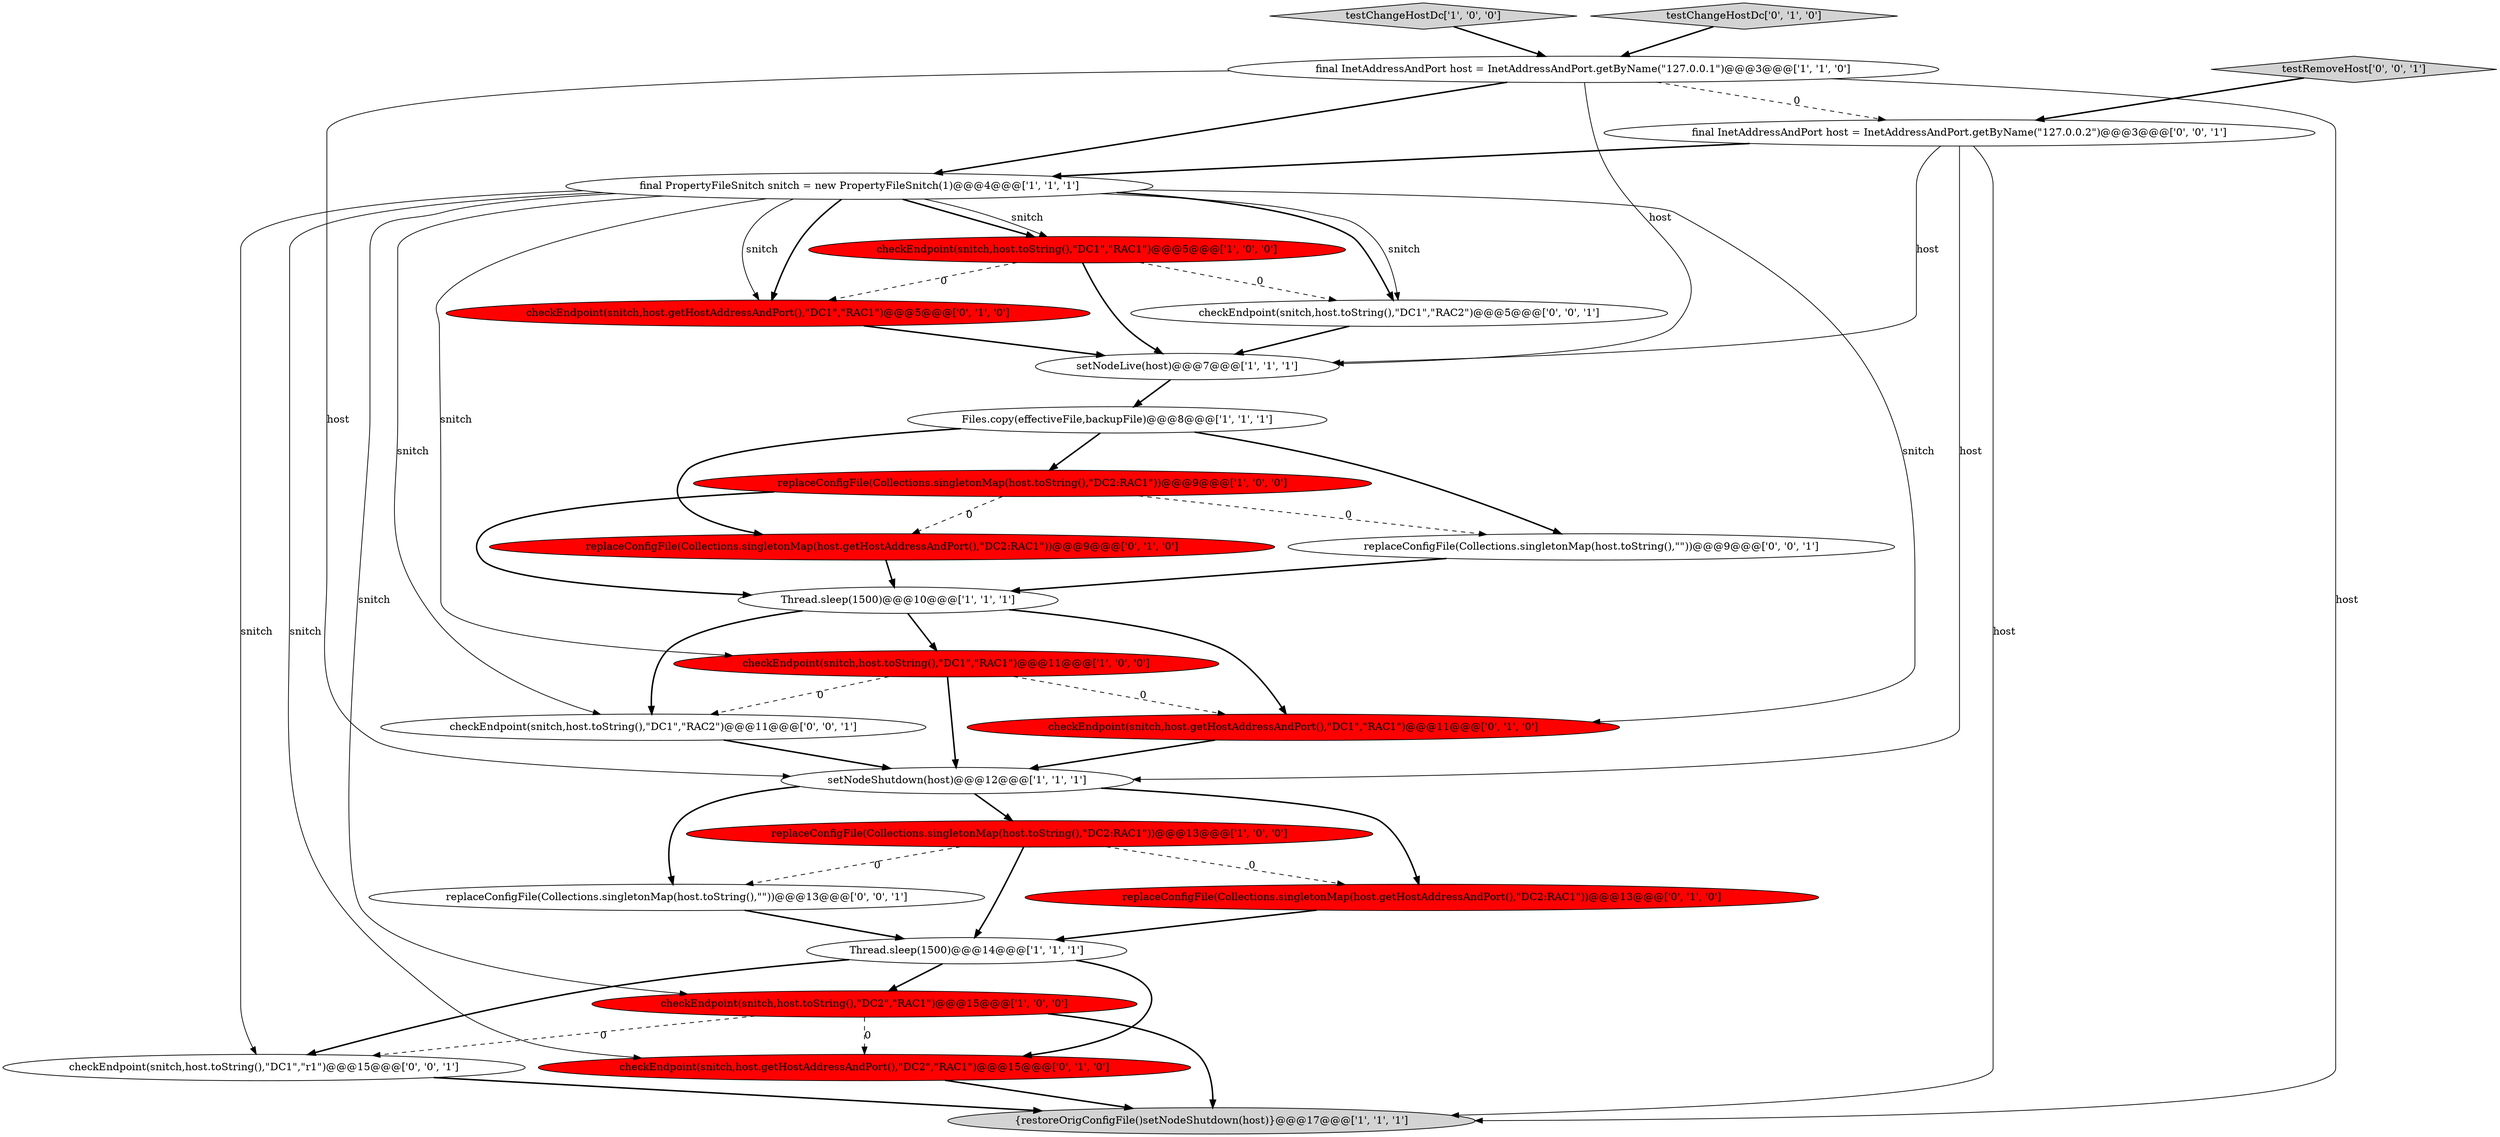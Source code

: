 digraph {
1 [style = filled, label = "final PropertyFileSnitch snitch = new PropertyFileSnitch(1)@@@4@@@['1', '1', '1']", fillcolor = white, shape = ellipse image = "AAA0AAABBB1BBB"];
23 [style = filled, label = "testRemoveHost['0', '0', '1']", fillcolor = lightgray, shape = diamond image = "AAA0AAABBB3BBB"];
6 [style = filled, label = "checkEndpoint(snitch,host.toString(),\"DC2\",\"RAC1\")@@@15@@@['1', '0', '0']", fillcolor = red, shape = ellipse image = "AAA1AAABBB1BBB"];
15 [style = filled, label = "replaceConfigFile(Collections.singletonMap(host.getHostAddressAndPort(),\"DC2:RAC1\"))@@@13@@@['0', '1', '0']", fillcolor = red, shape = ellipse image = "AAA1AAABBB2BBB"];
24 [style = filled, label = "checkEndpoint(snitch,host.toString(),\"DC1\",\"RAC2\")@@@5@@@['0', '0', '1']", fillcolor = white, shape = ellipse image = "AAA0AAABBB3BBB"];
17 [style = filled, label = "replaceConfigFile(Collections.singletonMap(host.getHostAddressAndPort(),\"DC2:RAC1\"))@@@9@@@['0', '1', '0']", fillcolor = red, shape = ellipse image = "AAA1AAABBB2BBB"];
22 [style = filled, label = "checkEndpoint(snitch,host.toString(),\"DC1\",\"r1\")@@@15@@@['0', '0', '1']", fillcolor = white, shape = ellipse image = "AAA0AAABBB3BBB"];
11 [style = filled, label = "replaceConfigFile(Collections.singletonMap(host.toString(),\"DC2:RAC1\"))@@@13@@@['1', '0', '0']", fillcolor = red, shape = ellipse image = "AAA1AAABBB1BBB"];
5 [style = filled, label = "final InetAddressAndPort host = InetAddressAndPort.getByName(\"127.0.0.1\")@@@3@@@['1', '1', '0']", fillcolor = white, shape = ellipse image = "AAA0AAABBB1BBB"];
14 [style = filled, label = "checkEndpoint(snitch,host.getHostAddressAndPort(),\"DC1\",\"RAC1\")@@@5@@@['0', '1', '0']", fillcolor = red, shape = ellipse image = "AAA1AAABBB2BBB"];
4 [style = filled, label = "Thread.sleep(1500)@@@10@@@['1', '1', '1']", fillcolor = white, shape = ellipse image = "AAA0AAABBB1BBB"];
20 [style = filled, label = "replaceConfigFile(Collections.singletonMap(host.toString(),\"\"))@@@9@@@['0', '0', '1']", fillcolor = white, shape = ellipse image = "AAA0AAABBB3BBB"];
10 [style = filled, label = "replaceConfigFile(Collections.singletonMap(host.toString(),\"DC2:RAC1\"))@@@9@@@['1', '0', '0']", fillcolor = red, shape = ellipse image = "AAA1AAABBB1BBB"];
26 [style = filled, label = "checkEndpoint(snitch,host.toString(),\"DC1\",\"RAC2\")@@@11@@@['0', '0', '1']", fillcolor = white, shape = ellipse image = "AAA0AAABBB3BBB"];
0 [style = filled, label = "setNodeShutdown(host)@@@12@@@['1', '1', '1']", fillcolor = white, shape = ellipse image = "AAA0AAABBB1BBB"];
19 [style = filled, label = "checkEndpoint(snitch,host.getHostAddressAndPort(),\"DC2\",\"RAC1\")@@@15@@@['0', '1', '0']", fillcolor = red, shape = ellipse image = "AAA1AAABBB2BBB"];
7 [style = filled, label = "Files.copy(effectiveFile,backupFile)@@@8@@@['1', '1', '1']", fillcolor = white, shape = ellipse image = "AAA0AAABBB1BBB"];
21 [style = filled, label = "replaceConfigFile(Collections.singletonMap(host.toString(),\"\"))@@@13@@@['0', '0', '1']", fillcolor = white, shape = ellipse image = "AAA0AAABBB3BBB"];
25 [style = filled, label = "final InetAddressAndPort host = InetAddressAndPort.getByName(\"127.0.0.2\")@@@3@@@['0', '0', '1']", fillcolor = white, shape = ellipse image = "AAA0AAABBB3BBB"];
3 [style = filled, label = "testChangeHostDc['1', '0', '0']", fillcolor = lightgray, shape = diamond image = "AAA0AAABBB1BBB"];
2 [style = filled, label = "Thread.sleep(1500)@@@14@@@['1', '1', '1']", fillcolor = white, shape = ellipse image = "AAA0AAABBB1BBB"];
16 [style = filled, label = "testChangeHostDc['0', '1', '0']", fillcolor = lightgray, shape = diamond image = "AAA0AAABBB2BBB"];
18 [style = filled, label = "checkEndpoint(snitch,host.getHostAddressAndPort(),\"DC1\",\"RAC1\")@@@11@@@['0', '1', '0']", fillcolor = red, shape = ellipse image = "AAA1AAABBB2BBB"];
9 [style = filled, label = "checkEndpoint(snitch,host.toString(),\"DC1\",\"RAC1\")@@@11@@@['1', '0', '0']", fillcolor = red, shape = ellipse image = "AAA1AAABBB1BBB"];
8 [style = filled, label = "checkEndpoint(snitch,host.toString(),\"DC1\",\"RAC1\")@@@5@@@['1', '0', '0']", fillcolor = red, shape = ellipse image = "AAA1AAABBB1BBB"];
12 [style = filled, label = "setNodeLive(host)@@@7@@@['1', '1', '1']", fillcolor = white, shape = ellipse image = "AAA0AAABBB1BBB"];
13 [style = filled, label = "{restoreOrigConfigFile()setNodeShutdown(host)}@@@17@@@['1', '1', '1']", fillcolor = lightgray, shape = ellipse image = "AAA0AAABBB1BBB"];
4->9 [style = bold, label=""];
23->25 [style = bold, label=""];
24->12 [style = bold, label=""];
15->2 [style = bold, label=""];
2->19 [style = bold, label=""];
25->1 [style = bold, label=""];
1->8 [style = bold, label=""];
7->17 [style = bold, label=""];
9->0 [style = bold, label=""];
7->10 [style = bold, label=""];
11->15 [style = dashed, label="0"];
2->6 [style = bold, label=""];
9->18 [style = dashed, label="0"];
5->0 [style = solid, label="host"];
4->26 [style = bold, label=""];
0->11 [style = bold, label=""];
4->18 [style = bold, label=""];
5->25 [style = dashed, label="0"];
0->21 [style = bold, label=""];
1->8 [style = solid, label="snitch"];
7->20 [style = bold, label=""];
25->0 [style = solid, label="host"];
8->14 [style = dashed, label="0"];
8->24 [style = dashed, label="0"];
1->6 [style = solid, label="snitch"];
1->14 [style = solid, label="snitch"];
11->2 [style = bold, label=""];
12->7 [style = bold, label=""];
0->15 [style = bold, label=""];
6->22 [style = dashed, label="0"];
20->4 [style = bold, label=""];
21->2 [style = bold, label=""];
25->13 [style = solid, label="host"];
5->1 [style = bold, label=""];
26->0 [style = bold, label=""];
3->5 [style = bold, label=""];
5->13 [style = solid, label="host"];
1->19 [style = solid, label="snitch"];
19->13 [style = bold, label=""];
1->24 [style = bold, label=""];
6->13 [style = bold, label=""];
14->12 [style = bold, label=""];
6->19 [style = dashed, label="0"];
25->12 [style = solid, label="host"];
9->26 [style = dashed, label="0"];
10->17 [style = dashed, label="0"];
10->4 [style = bold, label=""];
8->12 [style = bold, label=""];
16->5 [style = bold, label=""];
1->22 [style = solid, label="snitch"];
1->9 [style = solid, label="snitch"];
5->12 [style = solid, label="host"];
10->20 [style = dashed, label="0"];
1->14 [style = bold, label=""];
2->22 [style = bold, label=""];
1->18 [style = solid, label="snitch"];
18->0 [style = bold, label=""];
17->4 [style = bold, label=""];
22->13 [style = bold, label=""];
1->24 [style = solid, label="snitch"];
1->26 [style = solid, label="snitch"];
11->21 [style = dashed, label="0"];
}
